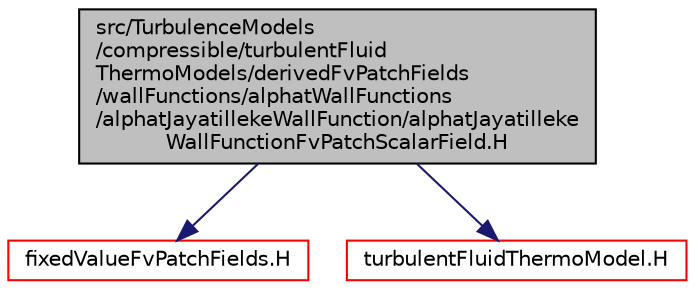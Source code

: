 digraph "src/TurbulenceModels/compressible/turbulentFluidThermoModels/derivedFvPatchFields/wallFunctions/alphatWallFunctions/alphatJayatillekeWallFunction/alphatJayatillekeWallFunctionFvPatchScalarField.H"
{
  bgcolor="transparent";
  edge [fontname="Helvetica",fontsize="10",labelfontname="Helvetica",labelfontsize="10"];
  node [fontname="Helvetica",fontsize="10",shape=record];
  Node1 [label="src/TurbulenceModels\l/compressible/turbulentFluid\lThermoModels/derivedFvPatchFields\l/wallFunctions/alphatWallFunctions\l/alphatJayatillekeWallFunction/alphatJayatilleke\lWallFunctionFvPatchScalarField.H",height=0.2,width=0.4,color="black", fillcolor="grey75", style="filled" fontcolor="black"];
  Node1 -> Node2 [color="midnightblue",fontsize="10",style="solid",fontname="Helvetica"];
  Node2 [label="fixedValueFvPatchFields.H",height=0.2,width=0.4,color="red",URL="$fixedValueFvPatchFields_8H.html"];
  Node1 -> Node3 [color="midnightblue",fontsize="10",style="solid",fontname="Helvetica"];
  Node3 [label="turbulentFluidThermoModel.H",height=0.2,width=0.4,color="red",URL="$turbulentFluidThermoModel_8H.html"];
}
